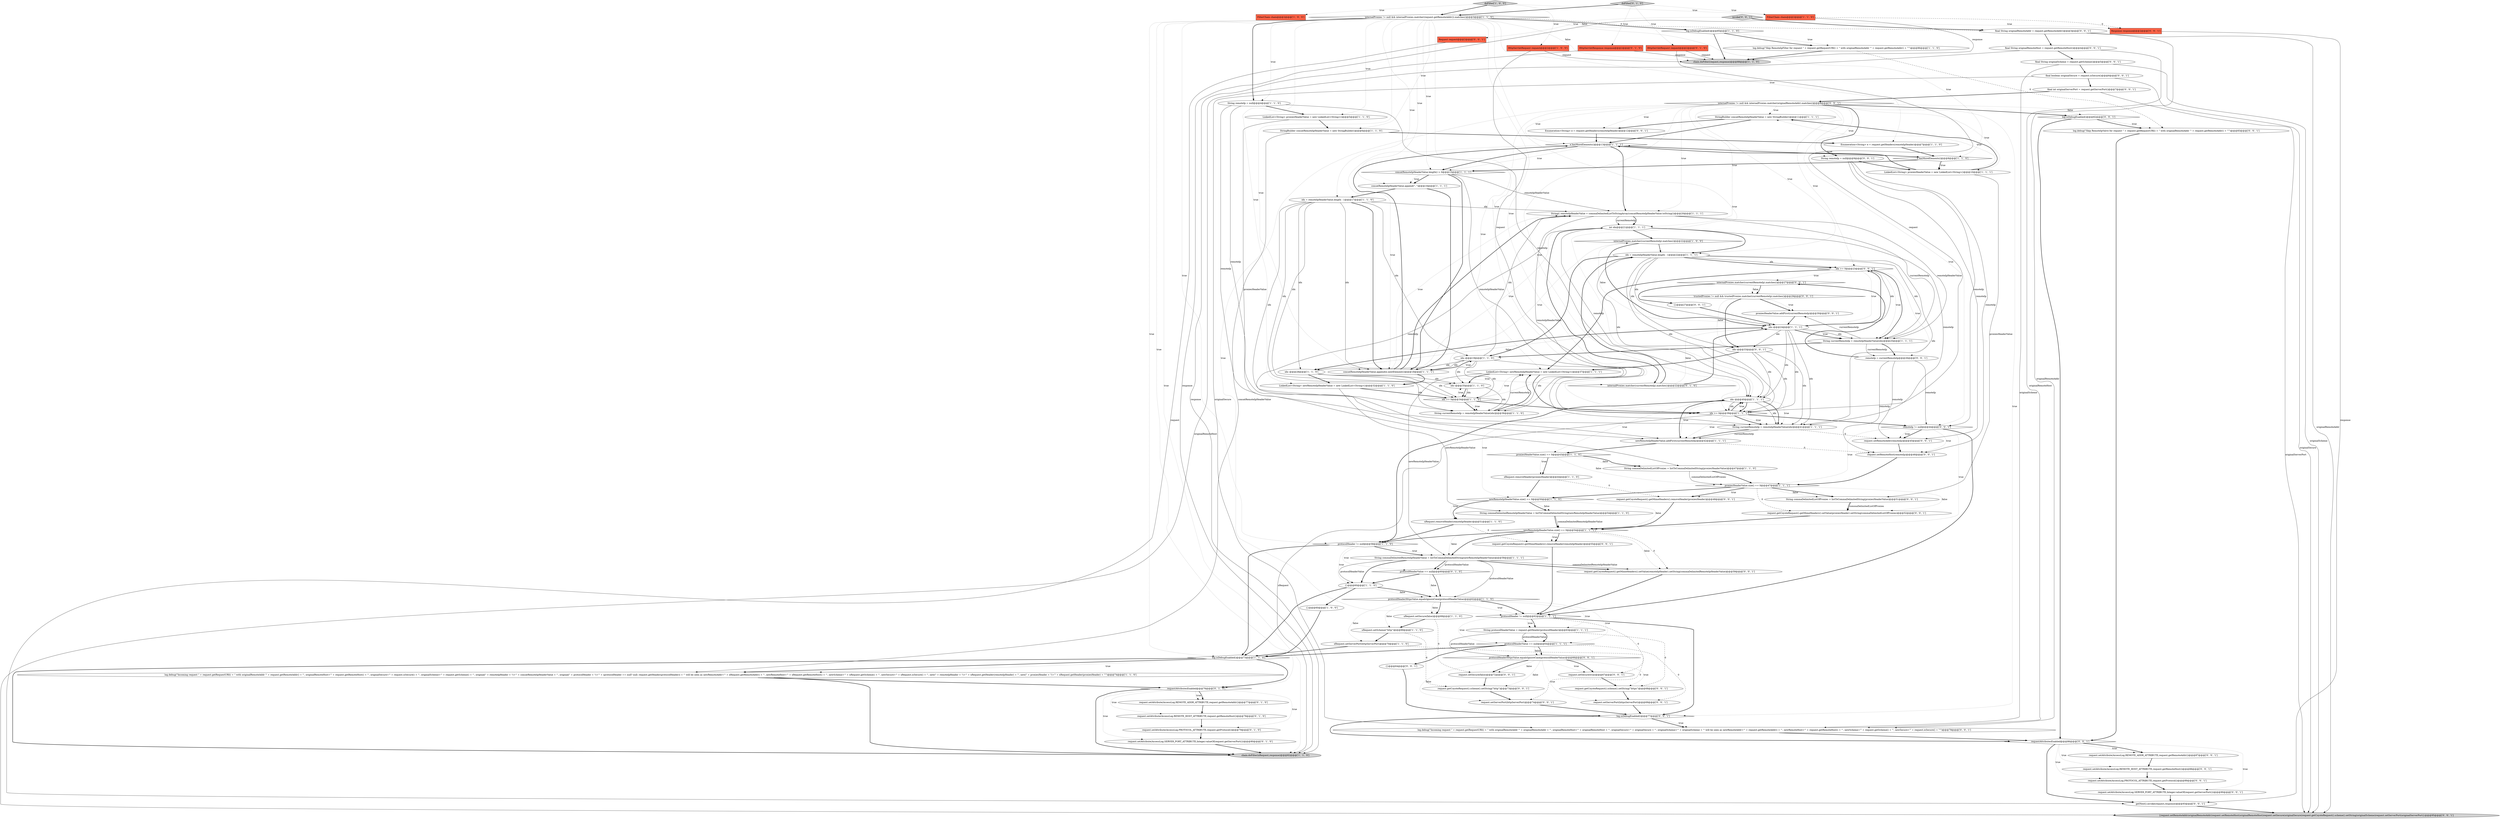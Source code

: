 digraph {
12 [style = filled, label = "StringBuilder concatRemoteIpHeaderValue = new StringBuilder()@@@11@@@['1', '1', '1']", fillcolor = white, shape = ellipse image = "AAA0AAABBB1BBB"];
30 [style = filled, label = "xRequest.setServerPort(httpServerPort)@@@70@@@['1', '1', '0']", fillcolor = white, shape = ellipse image = "AAA0AAABBB1BBB"];
49 [style = filled, label = "idx >= 0@@@34@@@['1', '1', '0']", fillcolor = white, shape = diamond image = "AAA0AAABBB1BBB"];
41 [style = filled, label = "idx = remoteIpHeaderValue.length - 1@@@17@@@['1', '1', '0']", fillcolor = white, shape = ellipse image = "AAA0AAABBB1BBB"];
39 [style = filled, label = "e.hasMoreElements()@@@13@@@['1', '1', '1']", fillcolor = white, shape = diamond image = "AAA0AAABBB1BBB"];
68 [style = filled, label = "request.setAttribute(AccessLog.PROTOCOL_ATTRIBUTE,request.getProtocol())@@@79@@@['0', '1', '0']", fillcolor = white, shape = ellipse image = "AAA1AAABBB2BBB"];
96 [style = filled, label = "log.debug(\"Incoming request \" + request.getRequestURI() + \" with originalRemoteAddr '\" + originalRemoteAddr + \"', originalRemoteHost='\" + originalRemoteHost + \"', originalSecure='\" + originalSecure + \"', originalScheme='\" + originalScheme + \"' will be seen as newRemoteAddr='\" + request.getRemoteAddr() + \"', newRemoteHost='\" + request.getRemoteHost() + \"', newScheme='\" + request.getScheme() + \"', newSecure='\" + request.isSecure() + \"'\")@@@78@@@['0', '0', '1']", fillcolor = white, shape = ellipse image = "AAA0AAABBB3BBB"];
44 [style = filled, label = "xRequest.setSecure(false)@@@68@@@['1', '1', '0']", fillcolor = white, shape = ellipse image = "AAA0AAABBB1BBB"];
69 [style = filled, label = "request.getCoyoteRequest().scheme().setString(\"https\")@@@68@@@['0', '0', '1']", fillcolor = white, shape = ellipse image = "AAA0AAABBB3BBB"];
82 [style = filled, label = "internalProxies.matcher(currentRemoteIp).matches()@@@27@@@['0', '0', '1']", fillcolor = white, shape = diamond image = "AAA0AAABBB3BBB"];
50 [style = filled, label = "log.isDebugEnabled()@@@85@@@['1', '1', '0']", fillcolor = white, shape = diamond image = "AAA0AAABBB1BBB"];
27 [style = filled, label = "log.debug(\"Skip RemoteIpFilter for request \" + request.getRequestURI() + \" with originalRemoteAddr '\" + request.getRemoteAddr() + \"'\")@@@86@@@['1', '1', '0']", fillcolor = white, shape = ellipse image = "AAA0AAABBB1BBB"];
1 [style = filled, label = "String protocolHeaderValue = request.getHeader(protocolHeader)@@@63@@@['1', '1', '1']", fillcolor = white, shape = ellipse image = "AAA0AAABBB1BBB"];
48 [style = filled, label = "log.isDebugEnabled()@@@73@@@['1', '1', '0']", fillcolor = white, shape = diamond image = "AAA0AAABBB1BBB"];
83 [style = filled, label = "idx--@@@33@@@['0', '0', '1']", fillcolor = white, shape = ellipse image = "AAA0AAABBB3BBB"];
102 [style = filled, label = "String commaDelimitedListOfProxies = listToCommaDelimitedString(proxiesHeaderValue)@@@51@@@['0', '0', '1']", fillcolor = white, shape = ellipse image = "AAA0AAABBB3BBB"];
93 [style = filled, label = "request.setRemoteHost(remoteIp)@@@46@@@['0', '0', '1']", fillcolor = white, shape = ellipse image = "AAA0AAABBB3BBB"];
26 [style = filled, label = "idx--@@@40@@@['1', '1', '1']", fillcolor = white, shape = ellipse image = "AAA0AAABBB1BBB"];
107 [style = filled, label = "request.setAttribute(AccessLog.REMOTE_HOST_ATTRIBUTE,request.getRemoteHost())@@@88@@@['0', '0', '1']", fillcolor = white, shape = ellipse image = "AAA0AAABBB3BBB"];
42 [style = filled, label = "newRemoteIpHeaderValue.size() == 0@@@54@@@['1', '1', '1']", fillcolor = white, shape = diamond image = "AAA0AAABBB1BBB"];
100 [style = filled, label = "invoke['0', '0', '1']", fillcolor = lightgray, shape = diamond image = "AAA0AAABBB3BBB"];
3 [style = filled, label = "FilterChain chain@@@2@@@['1', '0', '0']", fillcolor = tomato, shape = box image = "AAA0AAABBB1BBB"];
54 [style = filled, label = "idx--@@@35@@@['1', '1', '0']", fillcolor = white, shape = ellipse image = "AAA0AAABBB1BBB"];
77 [style = filled, label = "protocolHeaderHttpsValue.equalsIgnoreCase(protocolHeaderValue)@@@66@@@['0', '0', '1']", fillcolor = white, shape = diamond image = "AAA0AAABBB3BBB"];
6 [style = filled, label = "int idx@@@21@@@['1', '1', '1']", fillcolor = white, shape = ellipse image = "AAA0AAABBB1BBB"];
29 [style = filled, label = "String commaDelimitedListOfProxies = listToCommaDelimitedString(proxiesHeaderValue)@@@47@@@['1', '1', '0']", fillcolor = white, shape = ellipse image = "AAA0AAABBB1BBB"];
88 [style = filled, label = "request.setAttribute(AccessLog.PROTOCOL_ATTRIBUTE,request.getProtocol())@@@89@@@['0', '0', '1']", fillcolor = white, shape = ellipse image = "AAA0AAABBB3BBB"];
105 [style = filled, label = "request.getCoyoteRequest().getMimeHeaders().setValue(remoteIpHeader).setString(commaDelimitedRemoteIpHeaderValue)@@@59@@@['0', '0', '1']", fillcolor = white, shape = ellipse image = "AAA0AAABBB3BBB"];
20 [style = filled, label = "xRequest.removeHeader(remoteIpHeader)@@@51@@@['1', '1', '0']", fillcolor = white, shape = ellipse image = "AAA0AAABBB1BBB"];
37 [style = filled, label = "proxiesHeaderValue.size() == 0@@@47@@@['1', '1', '1']", fillcolor = white, shape = diamond image = "AAA0AAABBB1BBB"];
19 [style = filled, label = "LinkedList<String> newRemoteIpHeaderValue = new LinkedList<String>()@@@37@@@['1', '1', '1']", fillcolor = white, shape = ellipse image = "AAA0AAABBB1BBB"];
15 [style = filled, label = "protocolHeaderValue == null@@@64@@@['1', '1', '1']", fillcolor = white, shape = diamond image = "AAA0AAABBB1BBB"];
84 [style = filled, label = "requestAttributesEnabled@@@86@@@['0', '0', '1']", fillcolor = white, shape = diamond image = "AAA0AAABBB3BBB"];
90 [style = filled, label = "{request.setRemoteAddr(originalRemoteAddr)request.setRemoteHost(originalRemoteHost)request.setSecure(originalSecure)request.getCoyoteRequest().scheme().setString(originalScheme)request.setServerPort(originalServerPort)}@@@95@@@['0', '0', '1']", fillcolor = lightgray, shape = ellipse image = "AAA0AAABBB3BBB"];
97 [style = filled, label = "final String originalScheme = request.getScheme()@@@5@@@['0', '0', '1']", fillcolor = white, shape = ellipse image = "AAA0AAABBB3BBB"];
25 [style = filled, label = "doFilter['1', '0', '0']", fillcolor = lightgray, shape = diamond image = "AAA0AAABBB1BBB"];
16 [style = filled, label = "internalProxies.matcher(currentRemoteIp).matches()@@@22@@@['1', '0', '0']", fillcolor = white, shape = diamond image = "AAA0AAABBB1BBB"];
70 [style = filled, label = "request.setAttribute(AccessLog.SERVER_PORT_ATTRIBUTE,Integer.valueOf(request.getServerPort()))@@@90@@@['0', '0', '1']", fillcolor = white, shape = ellipse image = "AAA0AAABBB3BBB"];
59 [style = filled, label = "protocolHeaderValue == null@@@60@@@['0', '1', '0']", fillcolor = white, shape = diamond image = "AAA0AAABBB2BBB"];
80 [style = filled, label = "log.isDebugEnabled()@@@77@@@['0', '0', '1']", fillcolor = white, shape = diamond image = "AAA0AAABBB3BBB"];
10 [style = filled, label = "protocolHeader != null@@@62@@@['1', '1', '1']", fillcolor = white, shape = diamond image = "AAA0AAABBB1BBB"];
32 [style = filled, label = "chain.doFilter(xRequest,response)@@@82@@@['1', '1', '0']", fillcolor = lightgray, shape = ellipse image = "AAA0AAABBB1BBB"];
55 [style = filled, label = "idx >= 0@@@39@@@['1', '1', '1']", fillcolor = white, shape = diamond image = "AAA0AAABBB1BBB"];
28 [style = filled, label = "HttpServletRequest request@@@2@@@['1', '0', '0']", fillcolor = tomato, shape = box image = "AAA0AAABBB1BBB"];
8 [style = filled, label = "chain.doFilter(request,response)@@@88@@@['1', '1', '0']", fillcolor = lightgray, shape = ellipse image = "AAA0AAABBB1BBB"];
4 [style = filled, label = "LinkedList<String> proxiesHeaderValue = new LinkedList<String>()@@@5@@@['1', '1', '0']", fillcolor = white, shape = ellipse image = "AAA0AAABBB1BBB"];
22 [style = filled, label = "String currentRemoteIp = remoteIpHeaderValue(idx(@@@41@@@['1', '1', '1']", fillcolor = white, shape = ellipse image = "AAA0AAABBB1BBB"];
75 [style = filled, label = "Request request@@@2@@@['0', '0', '1']", fillcolor = tomato, shape = box image = "AAA0AAABBB3BBB"];
91 [style = filled, label = "request.getCoyoteRequest().getMimeHeaders().setValue(proxiesHeader).setString(commaDelimitedListOfProxies)@@@52@@@['0', '0', '1']", fillcolor = white, shape = ellipse image = "AAA0AAABBB3BBB"];
18 [style = filled, label = "String(( remoteIpHeaderValue = commaDelimitedListToStringArray(concatRemoteIpHeaderValue.toString())@@@20@@@['1', '1', '1']", fillcolor = white, shape = ellipse image = "AAA0AAABBB1BBB"];
14 [style = filled, label = "String currentRemoteIp = remoteIpHeaderValue(idx(@@@36@@@['1', '1', '0']", fillcolor = white, shape = ellipse image = "AAA0AAABBB1BBB"];
111 [style = filled, label = "request.setServerPort(httpServerPort)@@@74@@@['0', '0', '1']", fillcolor = white, shape = ellipse image = "AAA0AAABBB3BBB"];
63 [style = filled, label = "request.setAttribute(AccessLog.SERVER_PORT_ATTRIBUTE,Integer.valueOf(request.getServerPort()))@@@80@@@['0', '1', '0']", fillcolor = white, shape = ellipse image = "AAA1AAABBB2BBB"];
103 [style = filled, label = "final String originalRemoteAddr = request.getRemoteAddr()@@@3@@@['0', '0', '1']", fillcolor = white, shape = ellipse image = "AAA0AAABBB3BBB"];
33 [style = filled, label = "idx = remoteIpHeaderValue.length - 1@@@22@@@['1', '1', '1']", fillcolor = white, shape = ellipse image = "AAA0AAABBB1BBB"];
81 [style = filled, label = "request.setAttribute(AccessLog.REMOTE_ADDR_ATTRIBUTE,request.getRemoteAddr())@@@87@@@['0', '0', '1']", fillcolor = white, shape = ellipse image = "AAA0AAABBB3BBB"];
112 [style = filled, label = "request.getCoyoteRequest().getMimeHeaders().removeHeader(proxiesHeader)@@@48@@@['0', '0', '1']", fillcolor = white, shape = ellipse image = "AAA0AAABBB3BBB"];
65 [style = filled, label = "internalProxies.matcher(currentRemoteIp).matches()@@@22@@@['0', '1', '0']", fillcolor = white, shape = diamond image = "AAA0AAABBB2BBB"];
51 [style = filled, label = "FilterChain chain@@@2@@@['1', '1', '0']", fillcolor = tomato, shape = box image = "AAA0AAABBB1BBB"];
43 [style = filled, label = "newRemoteIpHeaderValue.size() == 0@@@50@@@['1', '1', '0']", fillcolor = white, shape = diamond image = "AAA0AAABBB1BBB"];
62 [style = filled, label = "doFilter['0', '1', '0']", fillcolor = lightgray, shape = diamond image = "AAA0AAABBB2BBB"];
56 [style = filled, label = "concatRemoteIpHeaderValue.append(e.nextElement())@@@18@@@['1', '1', '1']", fillcolor = white, shape = ellipse image = "AAA0AAABBB1BBB"];
73 [style = filled, label = "String remoteIp = null@@@9@@@['0', '0', '1']", fillcolor = white, shape = ellipse image = "AAA0AAABBB3BBB"];
38 [style = filled, label = "String commaDelimitedRemoteIpHeaderValue = listToCommaDelimitedString(newRemoteIpHeaderValue)@@@58@@@['1', '1', '1']", fillcolor = white, shape = ellipse image = "AAA0AAABBB1BBB"];
0 [style = filled, label = "Enumeration<String> e = request.getHeaders(remoteIpHeader)@@@7@@@['1', '1', '0']", fillcolor = white, shape = ellipse image = "AAA0AAABBB1BBB"];
36 [style = filled, label = "log.debug(\"Incoming request \" + request.getRequestURI() + \" with originalRemoteAddr '\" + request.getRemoteAddr() + \"', originalRemoteHost='\" + request.getRemoteHost() + \"', originalSecure='\" + request.isSecure() + \"', originalScheme='\" + request.getScheme() + \"', original(\" + remoteIpHeader + \"(='\" + concatRemoteIpHeaderValue + \"', original(\" + protocolHeader + \"(='\" + (protocolHeader == null? null: request.getHeader(protocolHeader)) + \"' will be seen as newRemoteAddr='\" + xRequest.getRemoteAddr() + \"', newRemoteHost='\" + xRequest.getRemoteHost() + \"', newScheme='\" + xRequest.getScheme() + \"', newSecure='\" + xRequest.isSecure() + \"', new(\" + remoteIpHeader + \"(='\" + xRequest.getHeader(remoteIpHeader) + \"', new(\" + proxiesHeader + \"(='\" + xRequest.getHeader(proxiesHeader) + \"'\")@@@74@@@['1', '1', '0']", fillcolor = white, shape = ellipse image = "AAA0AAABBB1BBB"];
109 [style = filled, label = "request.getCoyoteRequest().getMimeHeaders().removeHeader(remoteIpHeader)@@@55@@@['0', '0', '1']", fillcolor = white, shape = ellipse image = "AAA0AAABBB3BBB"];
5 [style = filled, label = "e.hasMoreElements()@@@8@@@['1', '1', '0']", fillcolor = white, shape = diamond image = "AAA0AAABBB1BBB"];
57 [style = filled, label = "LinkedList<String> proxiesHeaderValue = new LinkedList<String>()@@@10@@@['1', '1', '1']", fillcolor = white, shape = ellipse image = "AAA0AAABBB1BBB"];
106 [style = filled, label = "request.getCoyoteRequest().scheme().setString(\"http\")@@@73@@@['0', '0', '1']", fillcolor = white, shape = ellipse image = "AAA0AAABBB3BBB"];
31 [style = filled, label = "{}@@@60@@@['1', '1', '0']", fillcolor = white, shape = ellipse image = "AAA0AAABBB1BBB"];
53 [style = filled, label = "StringBuilder concatRemoteIpHeaderValue = new StringBuilder()@@@6@@@['1', '1', '0']", fillcolor = white, shape = ellipse image = "AAA0AAABBB1BBB"];
95 [style = filled, label = "trustedProxies != null && trustedProxies.matcher(currentRemoteIp).matches()@@@29@@@['0', '0', '1']", fillcolor = white, shape = diamond image = "AAA0AAABBB3BBB"];
13 [style = filled, label = "concatRemoteIpHeaderValue.append(\", \")@@@16@@@['1', '1', '1']", fillcolor = white, shape = ellipse image = "AAA0AAABBB1BBB"];
47 [style = filled, label = "String remoteIp = null@@@4@@@['1', '1', '0']", fillcolor = white, shape = ellipse image = "AAA0AAABBB1BBB"];
11 [style = filled, label = "xRequest.setScheme(\"http\")@@@69@@@['1', '1', '0']", fillcolor = white, shape = ellipse image = "AAA0AAABBB1BBB"];
101 [style = filled, label = "idx >= 0@@@23@@@['0', '0', '1']", fillcolor = white, shape = diamond image = "AAA0AAABBB3BBB"];
71 [style = filled, label = "final boolean originalSecure = request.isSecure()@@@6@@@['0', '0', '1']", fillcolor = white, shape = ellipse image = "AAA0AAABBB3BBB"];
52 [style = filled, label = "protocolHeader != null@@@58@@@['1', '1', '0']", fillcolor = white, shape = diamond image = "AAA0AAABBB1BBB"];
64 [style = filled, label = "request.setAttribute(AccessLog.REMOTE_ADDR_ATTRIBUTE,request.getRemoteAddr())@@@77@@@['0', '1', '0']", fillcolor = white, shape = ellipse image = "AAA1AAABBB2BBB"];
99 [style = filled, label = "request.setRemoteAddr(remoteIp)@@@45@@@['0', '0', '1']", fillcolor = white, shape = ellipse image = "AAA0AAABBB3BBB"];
45 [style = filled, label = "concatRemoteIpHeaderValue.length() > 0@@@15@@@['1', '1', '1']", fillcolor = white, shape = diamond image = "AAA0AAABBB1BBB"];
110 [style = filled, label = "request.setSecure(false)@@@72@@@['0', '0', '1']", fillcolor = white, shape = ellipse image = "AAA0AAABBB3BBB"];
86 [style = filled, label = "Enumeration<String> e = request.getHeaders(remoteIpHeader)@@@12@@@['0', '0', '1']", fillcolor = white, shape = ellipse image = "AAA0AAABBB3BBB"];
113 [style = filled, label = "log.isDebugEnabled()@@@82@@@['0', '0', '1']", fillcolor = white, shape = diamond image = "AAA0AAABBB3BBB"];
9 [style = filled, label = "proxiesHeaderValue.size() == 0@@@43@@@['1', '1', '0']", fillcolor = white, shape = diamond image = "AAA0AAABBB1BBB"];
78 [style = filled, label = "getNext().invoke(request,response)@@@93@@@['0', '0', '1']", fillcolor = white, shape = ellipse image = "AAA0AAABBB3BBB"];
85 [style = filled, label = "proxiesHeaderValue.addFirst(currentRemoteIp)@@@30@@@['0', '0', '1']", fillcolor = white, shape = ellipse image = "AAA0AAABBB3BBB"];
76 [style = filled, label = "final int originalServerPort = request.getServerPort()@@@7@@@['0', '0', '1']", fillcolor = white, shape = ellipse image = "AAA0AAABBB3BBB"];
94 [style = filled, label = "request.setSecure(true)@@@67@@@['0', '0', '1']", fillcolor = white, shape = ellipse image = "AAA0AAABBB3BBB"];
24 [style = filled, label = "String commaDelimitedRemoteIpHeaderValue = listToCommaDelimitedString(newRemoteIpHeaderValue)@@@54@@@['1', '1', '0']", fillcolor = white, shape = ellipse image = "AAA0AAABBB1BBB"];
34 [style = filled, label = "idx--@@@19@@@['1', '1', '0']", fillcolor = white, shape = ellipse image = "AAA0AAABBB1BBB"];
79 [style = filled, label = "log.debug(\"Skip RemoteIpValve for request \" + request.getRequestURI() + \" with originalRemoteAddr '\" + request.getRemoteAddr() + \"'\")@@@83@@@['0', '0', '1']", fillcolor = white, shape = ellipse image = "AAA0AAABBB3BBB"];
21 [style = filled, label = "idx--@@@24@@@['1', '1', '1']", fillcolor = white, shape = ellipse image = "AAA0AAABBB1BBB"];
46 [style = filled, label = "newRemoteIpHeaderValue.addFirst(currentRemoteIp)@@@42@@@['1', '1', '1']", fillcolor = white, shape = ellipse image = "AAA0AAABBB1BBB"];
40 [style = filled, label = "protocolHeaderHttpsValue.equalsIgnoreCase(protocolHeaderValue)@@@62@@@['1', '1', '0']", fillcolor = white, shape = diamond image = "AAA0AAABBB1BBB"];
17 [style = filled, label = "internalProxies != null && internalProxies.matcher(request.getRemoteAddr()).matches()@@@3@@@['1', '1', '0']", fillcolor = white, shape = diamond image = "AAA0AAABBB1BBB"];
74 [style = filled, label = "request.setServerPort(httpsServerPort)@@@69@@@['0', '0', '1']", fillcolor = white, shape = ellipse image = "AAA0AAABBB3BBB"];
35 [style = filled, label = "LinkedList<String> newRemoteIpHeaderValue = new LinkedList<String>()@@@32@@@['1', '1', '0']", fillcolor = white, shape = ellipse image = "AAA0AAABBB1BBB"];
108 [style = filled, label = "remoteIp = currentRemoteIp@@@26@@@['0', '0', '1']", fillcolor = white, shape = ellipse image = "AAA0AAABBB3BBB"];
23 [style = filled, label = "xRequest.removeHeader(proxiesHeader)@@@44@@@['1', '1', '0']", fillcolor = white, shape = ellipse image = "AAA0AAABBB1BBB"];
104 [style = filled, label = "internalProxies != null && internalProxies.matcher(originalRemoteAddr).matches()@@@8@@@['0', '0', '1']", fillcolor = white, shape = diamond image = "AAA0AAABBB3BBB"];
58 [style = filled, label = "idx--@@@28@@@['1', '1', '0']", fillcolor = white, shape = ellipse image = "AAA0AAABBB1BBB"];
89 [style = filled, label = "Response response@@@2@@@['0', '0', '1']", fillcolor = tomato, shape = box image = "AAA0AAABBB3BBB"];
61 [style = filled, label = "request.setAttribute(AccessLog.REMOTE_HOST_ATTRIBUTE,request.getRemoteHost())@@@78@@@['0', '1', '0']", fillcolor = white, shape = ellipse image = "AAA1AAABBB2BBB"];
92 [style = filled, label = "{}@@@64@@@['0', '0', '1']", fillcolor = white, shape = ellipse image = "AAA0AAABBB3BBB"];
72 [style = filled, label = "final String originalRemoteHost = request.getRemoteHost()@@@4@@@['0', '0', '1']", fillcolor = white, shape = ellipse image = "AAA0AAABBB3BBB"];
66 [style = filled, label = "HttpServletRequest request@@@2@@@['0', '1', '0']", fillcolor = tomato, shape = box image = "AAA0AAABBB2BBB"];
98 [style = filled, label = "{}@@@27@@@['0', '0', '1']", fillcolor = white, shape = ellipse image = "AAA0AAABBB3BBB"];
2 [style = filled, label = "String currentRemoteIp = remoteIpHeaderValue(idx(@@@25@@@['1', '1', '1']", fillcolor = white, shape = ellipse image = "AAA0AAABBB1BBB"];
7 [style = filled, label = "{}@@@60@@@['1', '0', '0']", fillcolor = white, shape = ellipse image = "AAA0AAABBB1BBB"];
60 [style = filled, label = "HttpServletResponse response@@@2@@@['0', '1', '0']", fillcolor = tomato, shape = box image = "AAA0AAABBB2BBB"];
67 [style = filled, label = "requestAttributesEnabled@@@76@@@['0', '1', '0']", fillcolor = white, shape = diamond image = "AAA1AAABBB2BBB"];
87 [style = filled, label = "remoteIp != null@@@44@@@['0', '0', '1']", fillcolor = white, shape = diamond image = "AAA0AAABBB3BBB"];
55->46 [style = dotted, label="true"];
6->22 [style = solid, label="remoteIp"];
48->36 [style = bold, label=""];
47->46 [style = solid, label="remoteIp"];
4->29 [style = solid, label="proxiesHeaderValue"];
59->40 [style = bold, label=""];
97->90 [style = solid, label="originalScheme"];
33->34 [style = bold, label=""];
87->37 [style = dotted, label="true"];
69->74 [style = bold, label=""];
84->81 [style = dotted, label="true"];
39->18 [style = bold, label=""];
52->59 [style = dotted, label="true"];
17->55 [style = dotted, label="true"];
57->39 [style = bold, label=""];
87->99 [style = bold, label=""];
67->32 [style = bold, label=""];
58->54 [style = solid, label="idx"];
80->96 [style = bold, label=""];
81->107 [style = bold, label=""];
20->52 [style = bold, label=""];
18->2 [style = solid, label="currentRemoteIp"];
101->82 [style = dotted, label="true"];
47->4 [style = bold, label=""];
52->31 [style = dotted, label="true"];
21->55 [style = solid, label="idx"];
14->19 [style = solid, label="currentRemoteIp"];
42->105 [style = dotted, label="false"];
9->29 [style = dotted, label="false"];
5->57 [style = dotted, label="true"];
47->22 [style = solid, label="remoteIp"];
101->19 [style = bold, label=""];
55->26 [style = bold, label=""];
52->38 [style = dotted, label="true"];
54->14 [style = solid, label="idx"];
37->112 [style = bold, label=""];
42->52 [style = bold, label=""];
60->8 [style = solid, label="response"];
21->101 [style = bold, label=""];
38->31 [style = bold, label=""];
55->32 [style = solid, label="xRequest"];
44->11 [style = bold, label=""];
97->96 [style = solid, label="originalScheme"];
31->40 [style = dotted, label="false"];
34->18 [style = solid, label="idx"];
108->93 [style = solid, label="remoteIp"];
104->86 [style = dotted, label="true"];
57->12 [style = dotted, label="true"];
33->22 [style = solid, label="idx"];
38->59 [style = bold, label=""];
108->99 [style = solid, label="remoteIp"];
25->3 [style = dotted, label="true"];
26->46 [style = dotted, label="true"];
77->110 [style = bold, label=""];
104->87 [style = dotted, label="true"];
18->22 [style = solid, label="remoteIpHeaderValue"];
56->6 [style = dotted, label="true"];
38->31 [style = solid, label="protocolHeaderValue"];
2->108 [style = bold, label=""];
26->43 [style = dotted, label="true"];
94->69 [style = bold, label=""];
48->36 [style = dotted, label="true"];
46->9 [style = bold, label=""];
80->96 [style = dotted, label="true"];
101->21 [style = dotted, label="true"];
104->18 [style = dotted, label="true"];
24->42 [style = solid, label="commaDelimitedRemoteIpHeaderValue"];
71->76 [style = bold, label=""];
9->29 [style = bold, label=""];
4->53 [style = bold, label=""];
17->26 [style = dotted, label="true"];
67->61 [style = dotted, label="true"];
45->56 [style = bold, label=""];
41->49 [style = solid, label="idx"];
84->78 [style = bold, label=""];
36->67 [style = bold, label=""];
17->49 [style = dotted, label="true"];
1->69 [style = dashed, label="0"];
56->34 [style = dotted, label="true"];
64->61 [style = bold, label=""];
6->33 [style = bold, label=""];
35->24 [style = solid, label="newRemoteIpHeaderValue"];
40->44 [style = bold, label=""];
40->30 [style = dotted, label="false"];
68->63 [style = bold, label=""];
56->16 [style = dotted, label="true"];
62->51 [style = dotted, label="true"];
6->65 [style = bold, label=""];
50->27 [style = bold, label=""];
104->55 [style = dotted, label="true"];
0->5 [style = bold, label=""];
77->94 [style = bold, label=""];
43->24 [style = dotted, label="false"];
72->96 [style = solid, label="originalRemoteHost"];
56->65 [style = dotted, label="true"];
30->111 [style = dashed, label="0"];
77->110 [style = dotted, label="false"];
57->102 [style = solid, label="proxiesHeaderValue"];
107->88 [style = bold, label=""];
17->0 [style = dotted, label="true"];
33->83 [style = solid, label="idx"];
41->54 [style = solid, label="idx"];
65->33 [style = bold, label=""];
51->32 [style = solid, label="response"];
17->35 [style = dotted, label="true"];
17->50 [style = bold, label=""];
18->6 [style = solid, label="currentRemoteIp"];
17->47 [style = dotted, label="true"];
108->87 [style = solid, label="remoteIp"];
42->109 [style = dotted, label="true"];
105->10 [style = bold, label=""];
17->48 [style = dotted, label="true"];
45->13 [style = bold, label=""];
42->109 [style = bold, label=""];
71->96 [style = solid, label="originalSecure"];
7->48 [style = bold, label=""];
1->15 [style = solid, label="protocolHeaderValue"];
89->78 [style = solid, label="response"];
83->26 [style = solid, label="idx"];
10->80 [style = bold, label=""];
62->60 [style = dotted, label="true"];
34->56 [style = bold, label=""];
19->38 [style = solid, label="newRemoteIpHeaderValue"];
113->79 [style = dotted, label="true"];
25->51 [style = dotted, label="true"];
26->9 [style = dotted, label="true"];
12->39 [style = bold, label=""];
86->39 [style = bold, label=""];
30->48 [style = bold, label=""];
95->83 [style = dotted, label="false"];
6->26 [style = solid, label="remoteIp"];
33->55 [style = solid, label="idx"];
17->13 [style = dotted, label="true"];
23->43 [style = bold, label=""];
11->30 [style = bold, label=""];
79->84 [style = bold, label=""];
27->8 [style = bold, label=""];
108->82 [style = bold, label=""];
87->42 [style = dotted, label="true"];
103->96 [style = solid, label="originalRemoteAddr"];
39->45 [style = dotted, label="true"];
110->106 [style = bold, label=""];
21->2 [style = solid, label="idx"];
85->21 [style = bold, label=""];
22->99 [style = dashed, label="0"];
62->66 [style = dotted, label="true"];
51->8 [style = solid, label="response"];
60->32 [style = solid, label="response"];
84->88 [style = dotted, label="true"];
51->89 [style = dashed, label="0"];
17->5 [style = dotted, label="true"];
26->22 [style = dotted, label="true"];
41->34 [style = solid, label="idx"];
106->111 [style = bold, label=""];
9->23 [style = dotted, label="true"];
83->55 [style = solid, label="idx"];
41->14 [style = solid, label="idx"];
22->46 [style = solid, label="currentRemoteIp"];
37->91 [style = dotted, label="false"];
33->2 [style = solid, label="idx"];
100->75 [style = dotted, label="true"];
112->42 [style = bold, label=""];
53->0 [style = bold, label=""];
87->99 [style = dotted, label="true"];
28->55 [style = solid, label="request"];
104->6 [style = dotted, label="true"];
42->38 [style = dotted, label="false"];
10->1 [style = bold, label=""];
53->36 [style = solid, label="concatRemoteIpHeaderValue"];
102->91 [style = bold, label=""];
67->64 [style = dotted, label="true"];
76->90 [style = solid, label="originalServerPort"];
74->80 [style = bold, label=""];
72->97 [style = bold, label=""];
56->18 [style = dotted, label="true"];
109->10 [style = bold, label=""];
84->81 [style = bold, label=""];
104->113 [style = dotted, label="false"];
40->10 [style = dotted, label="true"];
45->13 [style = dotted, label="true"];
5->57 [style = bold, label=""];
111->80 [style = bold, label=""];
13->56 [style = bold, label=""];
16->21 [style = dotted, label="false"];
104->113 [style = bold, label=""];
50->27 [style = dotted, label="true"];
100->89 [style = dotted, label="true"];
29->37 [style = bold, label=""];
104->12 [style = dotted, label="true"];
37->43 [style = bold, label=""];
55->87 [style = bold, label=""];
34->54 [style = solid, label="idx"];
17->56 [style = dotted, label="true"];
2->108 [style = solid, label="currentRemoteIp"];
17->32 [style = dotted, label="true"];
42->38 [style = bold, label=""];
93->37 [style = bold, label=""];
33->21 [style = solid, label="idx"];
21->2 [style = bold, label=""];
34->14 [style = solid, label="idx"];
113->84 [style = bold, label=""];
34->56 [style = solid, label="idx"];
59->31 [style = bold, label=""];
67->64 [style = bold, label=""];
35->49 [style = bold, label=""];
77->94 [style = dotted, label="true"];
26->22 [style = solid, label="idx"];
34->49 [style = solid, label="idx"];
100->103 [style = bold, label=""];
97->71 [style = bold, label=""];
17->67 [style = dotted, label="true"];
62->17 [style = bold, label=""];
39->5 [style = bold, label=""];
2->34 [style = bold, label=""];
17->4 [style = dotted, label="true"];
25->17 [style = bold, label=""];
39->56 [style = dotted, label="true"];
21->101 [style = solid, label="idx"];
91->42 [style = bold, label=""];
38->105 [style = solid, label="commaDelimitedRemoteIpHeaderValue"];
61->68 [style = bold, label=""];
37->112 [style = dotted, label="true"];
95->85 [style = bold, label=""];
15->77 [style = dotted, label="false"];
104->57 [style = dotted, label="true"];
41->58 [style = solid, label="idx"];
17->45 [style = dotted, label="true"];
102->91 [style = solid, label="commaDelimitedListOfProxies"];
5->39 [style = dotted, label="true"];
87->10 [style = bold, label=""];
37->102 [style = bold, label=""];
83->19 [style = bold, label=""];
26->22 [style = bold, label=""];
67->68 [style = dotted, label="true"];
66->55 [style = solid, label="request"];
21->22 [style = solid, label="idx"];
29->37 [style = solid, label="commaDelimitedListOfProxies"];
21->58 [style = bold, label=""];
78->90 [style = bold, label=""];
77->69 [style = dotted, label="true"];
13->41 [style = bold, label=""];
25->28 [style = dotted, label="true"];
103->90 [style = solid, label="originalRemoteAddr"];
1->15 [style = bold, label=""];
104->19 [style = dotted, label="true"];
65->21 [style = bold, label=""];
49->14 [style = bold, label=""];
43->20 [style = bold, label=""];
28->8 [style = solid, label="request"];
77->106 [style = dotted, label="false"];
27->79 [style = dashed, label="0"];
58->35 [style = bold, label=""];
42->105 [style = dashed, label="0"];
104->33 [style = dotted, label="true"];
104->73 [style = dotted, label="true"];
37->102 [style = dotted, label="false"];
40->44 [style = dotted, label="false"];
55->22 [style = dotted, label="true"];
63->32 [style = bold, label=""];
43->42 [style = dotted, label="false"];
104->73 [style = bold, label=""];
95->83 [style = bold, label=""];
39->45 [style = bold, label=""];
15->48 [style = bold, label=""];
98->21 [style = bold, label=""];
40->11 [style = dotted, label="false"];
5->45 [style = bold, label=""];
48->67 [style = bold, label=""];
52->48 [style = bold, label=""];
82->95 [style = bold, label=""];
19->54 [style = bold, label=""];
73->57 [style = bold, label=""];
66->8 [style = solid, label="request"];
58->14 [style = solid, label="idx"];
54->49 [style = bold, label=""];
15->77 [style = bold, label=""];
33->101 [style = solid, label="idx"];
31->48 [style = bold, label=""];
21->83 [style = solid, label="idx"];
65->21 [style = dotted, label="false"];
56->39 [style = bold, label=""];
16->33 [style = bold, label=""];
82->95 [style = dotted, label="false"];
41->56 [style = solid, label="idx"];
15->92 [style = bold, label=""];
21->58 [style = dotted, label="false"];
1->77 [style = solid, label="protocolHeaderValue"];
104->39 [style = dotted, label="true"];
34->58 [style = solid, label="idx"];
9->23 [style = bold, label=""];
58->49 [style = solid, label="idx"];
10->15 [style = dotted, label="true"];
67->63 [style = dotted, label="true"];
33->26 [style = solid, label="idx"];
31->7 [style = bold, label=""];
38->59 [style = solid, label="protocolHeaderValue"];
6->46 [style = solid, label="remoteIp"];
84->107 [style = dotted, label="true"];
104->10 [style = dotted, label="true"];
49->55 [style = bold, label=""];
33->101 [style = bold, label=""];
2->85 [style = solid, label="currentRemoteIp"];
14->19 [style = bold, label=""];
45->14 [style = solid, label="remoteIpHeaderValue"];
84->70 [style = dotted, label="true"];
11->106 [style = dashed, label="0"];
47->26 [style = solid, label="remoteIp"];
56->35 [style = bold, label=""];
45->18 [style = solid, label="remoteIpHeaderValue"];
99->93 [style = bold, label=""];
26->52 [style = bold, label=""];
83->22 [style = solid, label="idx"];
88->70 [style = bold, label=""];
80->84 [style = bold, label=""];
77->111 [style = dotted, label="false"];
92->80 [style = bold, label=""];
17->103 [style = dashed, label="0"];
46->93 [style = dashed, label="0"];
73->99 [style = solid, label="remoteIp"];
101->108 [style = dotted, label="true"];
17->52 [style = dotted, label="true"];
12->86 [style = bold, label=""];
17->41 [style = dotted, label="true"];
17->50 [style = dotted, label="false"];
59->40 [style = dotted, label="false"];
70->78 [style = bold, label=""];
43->20 [style = dotted, label="true"];
21->2 [style = dotted, label="true"];
73->87 [style = solid, label="remoteIp"];
26->55 [style = bold, label=""];
95->85 [style = dotted, label="true"];
19->55 [style = bold, label=""];
48->32 [style = bold, label=""];
71->90 [style = solid, label="originalSecure"];
18->6 [style = bold, label=""];
41->18 [style = solid, label="idx"];
9->37 [style = dotted, label="false"];
103->72 [style = bold, label=""];
15->74 [style = dashed, label="0"];
10->1 [style = dotted, label="true"];
18->2 [style = solid, label="remoteIpHeaderValue"];
17->47 [style = bold, label=""];
26->55 [style = solid, label="idx"];
55->26 [style = dotted, label="true"];
40->15 [style = dotted, label="true"];
113->79 [style = bold, label=""];
72->90 [style = solid, label="originalRemoteHost"];
57->12 [style = bold, label=""];
24->42 [style = bold, label=""];
37->91 [style = dashed, label="0"];
82->98 [style = bold, label=""];
50->8 [style = bold, label=""];
6->16 [style = bold, label=""];
73->93 [style = solid, label="remoteIp"];
38->105 [style = bold, label=""];
101->2 [style = dotted, label="true"];
54->49 [style = solid, label="idx"];
36->32 [style = bold, label=""];
10->94 [style = dashed, label="0"];
43->24 [style = bold, label=""];
96->84 [style = bold, label=""];
17->8 [style = dotted, label="false"];
101->2 [style = bold, label=""];
40->1 [style = dotted, label="true"];
31->40 [style = bold, label=""];
23->112 [style = dashed, label="0"];
46->26 [style = bold, label=""];
20->109 [style = dashed, label="0"];
77->74 [style = dotted, label="true"];
22->46 [style = bold, label=""];
55->22 [style = bold, label=""];
52->38 [style = bold, label=""];
41->56 [style = bold, label=""];
56->18 [style = bold, label=""];
104->80 [style = dotted, label="true"];
40->10 [style = bold, label=""];
104->101 [style = dotted, label="true"];
49->19 [style = dotted, label="true"];
16->21 [style = bold, label=""];
17->53 [style = dotted, label="true"];
75->78 [style = solid, label="request"];
87->93 [style = dotted, label="true"];
49->14 [style = dotted, label="true"];
76->104 [style = bold, label=""];
44->110 [style = dashed, label="0"];
21->26 [style = solid, label="idx"];
49->54 [style = dotted, label="true"];
38->40 [style = solid, label="protocolHeaderValue"];
}

